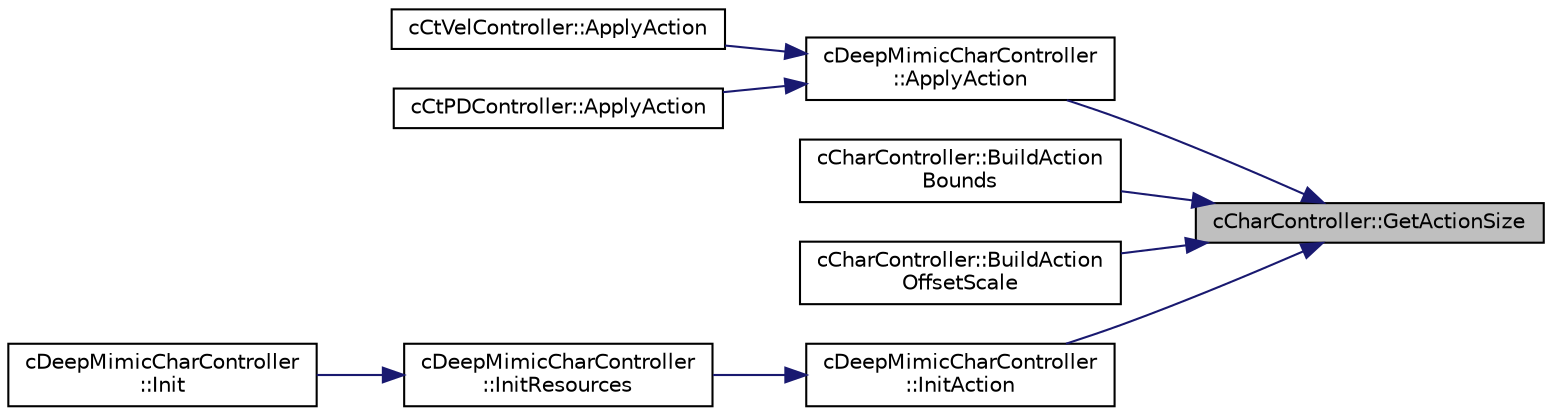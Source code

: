 digraph "cCharController::GetActionSize"
{
 // LATEX_PDF_SIZE
  edge [fontname="Helvetica",fontsize="10",labelfontname="Helvetica",labelfontsize="10"];
  node [fontname="Helvetica",fontsize="10",shape=record];
  rankdir="RL";
  Node1 [label="cCharController::GetActionSize",height=0.2,width=0.4,color="black", fillcolor="grey75", style="filled", fontcolor="black",tooltip=" "];
  Node1 -> Node2 [dir="back",color="midnightblue",fontsize="10",style="solid",fontname="Helvetica"];
  Node2 [label="cDeepMimicCharController\l::ApplyAction",height=0.2,width=0.4,color="black", fillcolor="white", style="filled",URL="$classc_deep_mimic_char_controller.html#ac974ff5245d2b5d35d4f4d9be9c7064b",tooltip=" "];
  Node2 -> Node3 [dir="back",color="midnightblue",fontsize="10",style="solid",fontname="Helvetica"];
  Node3 [label="cCtVelController::ApplyAction",height=0.2,width=0.4,color="black", fillcolor="white", style="filled",URL="$classc_ct_vel_controller.html#a5dcf21da61c3431f0d5faed8f319e2db",tooltip=" "];
  Node2 -> Node4 [dir="back",color="midnightblue",fontsize="10",style="solid",fontname="Helvetica"];
  Node4 [label="cCtPDController::ApplyAction",height=0.2,width=0.4,color="black", fillcolor="white", style="filled",URL="$classc_ct_p_d_controller.html#ac6a97924404e769f8564132615ecdf8a",tooltip=" "];
  Node1 -> Node5 [dir="back",color="midnightblue",fontsize="10",style="solid",fontname="Helvetica"];
  Node5 [label="cCharController::BuildAction\lBounds",height=0.2,width=0.4,color="black", fillcolor="white", style="filled",URL="$classc_char_controller.html#a620b8b3176801e45114b72ec6e52af3e",tooltip=" "];
  Node1 -> Node6 [dir="back",color="midnightblue",fontsize="10",style="solid",fontname="Helvetica"];
  Node6 [label="cCharController::BuildAction\lOffsetScale",height=0.2,width=0.4,color="black", fillcolor="white", style="filled",URL="$classc_char_controller.html#a1c2022b8f2936041ad839dfdc46a84a2",tooltip=" "];
  Node1 -> Node7 [dir="back",color="midnightblue",fontsize="10",style="solid",fontname="Helvetica"];
  Node7 [label="cDeepMimicCharController\l::InitAction",height=0.2,width=0.4,color="black", fillcolor="white", style="filled",URL="$classc_deep_mimic_char_controller.html#a244f9425437f2c9461e5a0be8c0e892e",tooltip=" "];
  Node7 -> Node8 [dir="back",color="midnightblue",fontsize="10",style="solid",fontname="Helvetica"];
  Node8 [label="cDeepMimicCharController\l::InitResources",height=0.2,width=0.4,color="black", fillcolor="white", style="filled",URL="$classc_deep_mimic_char_controller.html#a7bed5342963d0929537af54ba7e6a991",tooltip=" "];
  Node8 -> Node9 [dir="back",color="midnightblue",fontsize="10",style="solid",fontname="Helvetica"];
  Node9 [label="cDeepMimicCharController\l::Init",height=0.2,width=0.4,color="black", fillcolor="white", style="filled",URL="$classc_deep_mimic_char_controller.html#aa78b3762829347f7638d6e739f0f043a",tooltip=" "];
}

